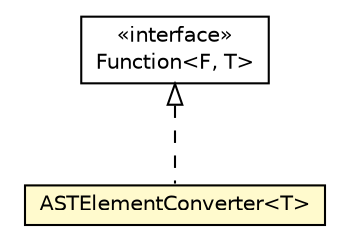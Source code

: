 #!/usr/local/bin/dot
#
# Class diagram 
# Generated by UMLGraph version 5.1 (http://www.umlgraph.org/)
#

digraph G {
	edge [fontname="Helvetica",fontsize=10,labelfontname="Helvetica",labelfontsize=10];
	node [fontname="Helvetica",fontsize=10,shape=plaintext];
	nodesep=0.25;
	ranksep=0.5;
	// org.androidtransfuse.adapter.element.ASTElementConverter<T>
	c73182 [label=<<table title="org.androidtransfuse.adapter.element.ASTElementConverter" border="0" cellborder="1" cellspacing="0" cellpadding="2" port="p" bgcolor="lemonChiffon" href="./ASTElementConverter.html">
		<tr><td><table border="0" cellspacing="0" cellpadding="1">
<tr><td align="center" balign="center"> ASTElementConverter&lt;T&gt; </td></tr>
		</table></td></tr>
		</table>>, fontname="Helvetica", fontcolor="black", fontsize=10.0];
	//org.androidtransfuse.adapter.element.ASTElementConverter<T> implements com.google.common.base.Function<F, T>
	c73400:p -> c73182:p [dir=back,arrowtail=empty,style=dashed];
	// com.google.common.base.Function<F, T>
	c73400 [label=<<table title="com.google.common.base.Function" border="0" cellborder="1" cellspacing="0" cellpadding="2" port="p" href="http://java.sun.com/j2se/1.4.2/docs/api/com/google/common/base/Function.html">
		<tr><td><table border="0" cellspacing="0" cellpadding="1">
<tr><td align="center" balign="center"> &#171;interface&#187; </td></tr>
<tr><td align="center" balign="center"> Function&lt;F, T&gt; </td></tr>
		</table></td></tr>
		</table>>, fontname="Helvetica", fontcolor="black", fontsize=10.0];
}

